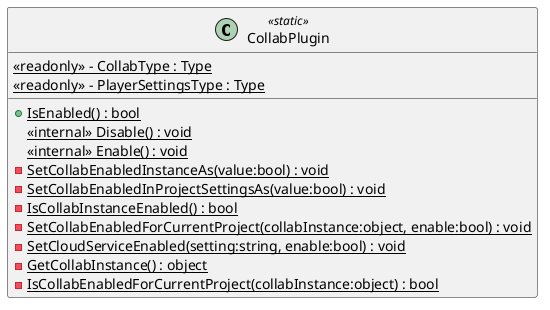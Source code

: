 @startuml
class CollabPlugin <<static>> {
    + {static} IsEnabled() : bool
    <<internal>> {static} Disable() : void
    <<internal>> {static} Enable() : void
    {static} - SetCollabEnabledInstanceAs(value:bool) : void
    {static} - SetCollabEnabledInProjectSettingsAs(value:bool) : void
    {static} - IsCollabInstanceEnabled() : bool
    {static} - SetCollabEnabledForCurrentProject(collabInstance:object, enable:bool) : void
    {static} - SetCloudServiceEnabled(setting:string, enable:bool) : void
    {static} - GetCollabInstance() : object
    {static} - IsCollabEnabledForCurrentProject(collabInstance:object) : bool
    {static} <<readonly>> - CollabType : Type
    {static} <<readonly>> - PlayerSettingsType : Type
}
@enduml

